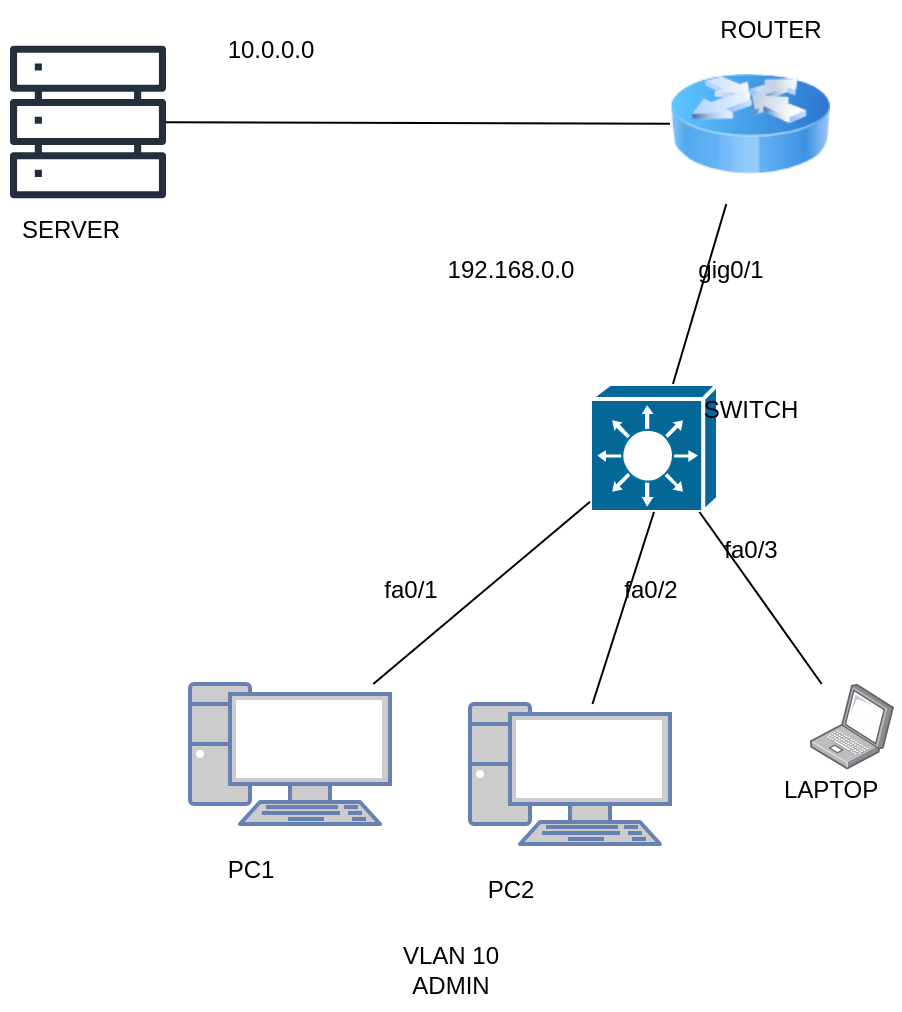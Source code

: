 <mxfile version="24.2.3" type="github">
  <diagram name="Page-1" id="PnlsnvqKdUeu69CWARhU">
    <mxGraphModel dx="1120" dy="1560" grid="1" gridSize="10" guides="1" tooltips="1" connect="1" arrows="1" fold="1" page="1" pageScale="1" pageWidth="850" pageHeight="1100" math="0" shadow="0">
      <root>
        <mxCell id="0" />
        <mxCell id="1" parent="0" />
        <mxCell id="67E0ACsHABWsiDCTZJuG-1" value="" style="sketch=0;outlineConnect=0;fontColor=#232F3E;gradientColor=none;fillColor=#232F3D;strokeColor=none;dashed=0;verticalLabelPosition=bottom;verticalAlign=top;align=center;html=1;fontSize=12;fontStyle=0;aspect=fixed;pointerEvents=1;shape=mxgraph.aws4.servers;" vertex="1" parent="1">
          <mxGeometry x="160" y="-20" width="78" height="78" as="geometry" />
        </mxCell>
        <mxCell id="67E0ACsHABWsiDCTZJuG-2" value="" style="shape=mxgraph.cisco.switches.layer_3_switch;html=1;pointerEvents=1;dashed=0;fillColor=#036897;strokeColor=#ffffff;strokeWidth=2;verticalLabelPosition=bottom;verticalAlign=top;align=center;outlineConnect=0;" vertex="1" parent="1">
          <mxGeometry x="450" y="150" width="64" height="64" as="geometry" />
        </mxCell>
        <mxCell id="67E0ACsHABWsiDCTZJuG-3" value="" style="image;html=1;image=img/lib/clip_art/networking/Router_Icon_128x128.png" vertex="1" parent="1">
          <mxGeometry x="490" y="-20" width="80" height="80" as="geometry" />
        </mxCell>
        <mxCell id="67E0ACsHABWsiDCTZJuG-4" value="" style="fontColor=#0066CC;verticalAlign=top;verticalLabelPosition=bottom;labelPosition=center;align=center;html=1;outlineConnect=0;fillColor=#CCCCCC;strokeColor=#6881B3;gradientColor=none;gradientDirection=north;strokeWidth=2;shape=mxgraph.networks.pc;" vertex="1" parent="1">
          <mxGeometry x="250" y="300" width="100" height="70" as="geometry" />
        </mxCell>
        <mxCell id="67E0ACsHABWsiDCTZJuG-5" value="" style="fontColor=#0066CC;verticalAlign=top;verticalLabelPosition=bottom;labelPosition=center;align=center;html=1;outlineConnect=0;fillColor=#CCCCCC;strokeColor=#6881B3;gradientColor=none;gradientDirection=north;strokeWidth=2;shape=mxgraph.networks.pc;" vertex="1" parent="1">
          <mxGeometry x="390" y="310" width="100" height="70" as="geometry" />
        </mxCell>
        <mxCell id="67E0ACsHABWsiDCTZJuG-6" value="" style="image;points=[];aspect=fixed;html=1;align=center;shadow=0;dashed=0;image=img/lib/allied_telesis/computer_and_terminals/Laptop.svg;" vertex="1" parent="1">
          <mxGeometry x="560" y="300" width="42" height="42.6" as="geometry" />
        </mxCell>
        <mxCell id="67E0ACsHABWsiDCTZJuG-7" value="" style="endArrow=none;html=1;rounded=0;entryX=0.5;entryY=1;entryDx=0;entryDy=0;entryPerimeter=0;" edge="1" parent="1" source="67E0ACsHABWsiDCTZJuG-5" target="67E0ACsHABWsiDCTZJuG-2">
          <mxGeometry width="50" height="50" relative="1" as="geometry">
            <mxPoint x="400" y="170" as="sourcePoint" />
            <mxPoint x="450" y="120" as="targetPoint" />
          </mxGeometry>
        </mxCell>
        <mxCell id="67E0ACsHABWsiDCTZJuG-8" value="" style="endArrow=none;html=1;rounded=0;" edge="1" parent="1" source="67E0ACsHABWsiDCTZJuG-4" target="67E0ACsHABWsiDCTZJuG-2">
          <mxGeometry width="50" height="50" relative="1" as="geometry">
            <mxPoint x="400" y="170" as="sourcePoint" />
            <mxPoint x="450" y="120" as="targetPoint" />
          </mxGeometry>
        </mxCell>
        <mxCell id="67E0ACsHABWsiDCTZJuG-9" value="" style="endArrow=none;html=1;rounded=0;" edge="1" parent="1" source="67E0ACsHABWsiDCTZJuG-2" target="67E0ACsHABWsiDCTZJuG-3">
          <mxGeometry width="50" height="50" relative="1" as="geometry">
            <mxPoint x="400" y="170" as="sourcePoint" />
            <mxPoint x="450" y="120" as="targetPoint" />
          </mxGeometry>
        </mxCell>
        <mxCell id="67E0ACsHABWsiDCTZJuG-10" value="" style="endArrow=none;html=1;rounded=0;" edge="1" parent="1" source="67E0ACsHABWsiDCTZJuG-1" target="67E0ACsHABWsiDCTZJuG-3">
          <mxGeometry width="50" height="50" relative="1" as="geometry">
            <mxPoint x="400" y="170" as="sourcePoint" />
            <mxPoint x="450" y="120" as="targetPoint" />
          </mxGeometry>
        </mxCell>
        <mxCell id="67E0ACsHABWsiDCTZJuG-11" value="" style="endArrow=none;html=1;rounded=0;" edge="1" parent="1" source="67E0ACsHABWsiDCTZJuG-2" target="67E0ACsHABWsiDCTZJuG-6">
          <mxGeometry width="50" height="50" relative="1" as="geometry">
            <mxPoint x="400" y="170" as="sourcePoint" />
            <mxPoint x="450" y="120" as="targetPoint" />
          </mxGeometry>
        </mxCell>
        <mxCell id="67E0ACsHABWsiDCTZJuG-12" value="SERVER" style="text;html=1;align=center;verticalAlign=middle;resizable=0;points=[];autosize=1;strokeColor=none;fillColor=none;" vertex="1" parent="1">
          <mxGeometry x="155" y="58" width="70" height="30" as="geometry" />
        </mxCell>
        <mxCell id="67E0ACsHABWsiDCTZJuG-13" value="ROUTER" style="text;html=1;align=center;verticalAlign=middle;resizable=0;points=[];autosize=1;strokeColor=none;fillColor=none;" vertex="1" parent="1">
          <mxGeometry x="505" y="-42" width="70" height="30" as="geometry" />
        </mxCell>
        <mxCell id="67E0ACsHABWsiDCTZJuG-14" value="SWITCH" style="text;html=1;align=center;verticalAlign=middle;resizable=0;points=[];autosize=1;strokeColor=none;fillColor=none;" vertex="1" parent="1">
          <mxGeometry x="495" y="148" width="70" height="30" as="geometry" />
        </mxCell>
        <mxCell id="67E0ACsHABWsiDCTZJuG-15" value="PC1" style="text;html=1;align=center;verticalAlign=middle;resizable=0;points=[];autosize=1;strokeColor=none;fillColor=none;" vertex="1" parent="1">
          <mxGeometry x="255" y="378" width="50" height="30" as="geometry" />
        </mxCell>
        <mxCell id="67E0ACsHABWsiDCTZJuG-16" value="PC2" style="text;html=1;align=center;verticalAlign=middle;resizable=0;points=[];autosize=1;strokeColor=none;fillColor=none;" vertex="1" parent="1">
          <mxGeometry x="385" y="388" width="50" height="30" as="geometry" />
        </mxCell>
        <mxCell id="67E0ACsHABWsiDCTZJuG-17" value="LAPTOP" style="text;html=1;align=center;verticalAlign=middle;resizable=0;points=[];autosize=1;strokeColor=none;fillColor=none;" vertex="1" parent="1">
          <mxGeometry x="535" y="338" width="70" height="30" as="geometry" />
        </mxCell>
        <mxCell id="67E0ACsHABWsiDCTZJuG-18" value="VLAN 10&lt;div&gt;ADMIN&lt;/div&gt;" style="text;html=1;align=center;verticalAlign=middle;resizable=0;points=[];autosize=1;strokeColor=none;fillColor=none;" vertex="1" parent="1">
          <mxGeometry x="345" y="423" width="70" height="40" as="geometry" />
        </mxCell>
        <mxCell id="67E0ACsHABWsiDCTZJuG-19" value="10.0.0.0" style="text;html=1;align=center;verticalAlign=middle;resizable=0;points=[];autosize=1;strokeColor=none;fillColor=none;" vertex="1" parent="1">
          <mxGeometry x="255" y="-32" width="70" height="30" as="geometry" />
        </mxCell>
        <mxCell id="67E0ACsHABWsiDCTZJuG-20" value="192.168.0.0" style="text;html=1;align=center;verticalAlign=middle;resizable=0;points=[];autosize=1;strokeColor=none;fillColor=none;" vertex="1" parent="1">
          <mxGeometry x="365" y="78" width="90" height="30" as="geometry" />
        </mxCell>
        <mxCell id="67E0ACsHABWsiDCTZJuG-21" value="fa0/1" style="text;html=1;align=center;verticalAlign=middle;resizable=0;points=[];autosize=1;strokeColor=none;fillColor=none;" vertex="1" parent="1">
          <mxGeometry x="335" y="238" width="50" height="30" as="geometry" />
        </mxCell>
        <mxCell id="67E0ACsHABWsiDCTZJuG-22" value="fa0/2" style="text;html=1;align=center;verticalAlign=middle;resizable=0;points=[];autosize=1;strokeColor=none;fillColor=none;" vertex="1" parent="1">
          <mxGeometry x="455" y="238" width="50" height="30" as="geometry" />
        </mxCell>
        <mxCell id="67E0ACsHABWsiDCTZJuG-23" value="fa0/3" style="text;html=1;align=center;verticalAlign=middle;resizable=0;points=[];autosize=1;strokeColor=none;fillColor=none;" vertex="1" parent="1">
          <mxGeometry x="505" y="218" width="50" height="30" as="geometry" />
        </mxCell>
        <mxCell id="67E0ACsHABWsiDCTZJuG-24" value="gig0/1" style="text;html=1;align=center;verticalAlign=middle;resizable=0;points=[];autosize=1;strokeColor=none;fillColor=none;" vertex="1" parent="1">
          <mxGeometry x="490" y="78" width="60" height="30" as="geometry" />
        </mxCell>
      </root>
    </mxGraphModel>
  </diagram>
</mxfile>

